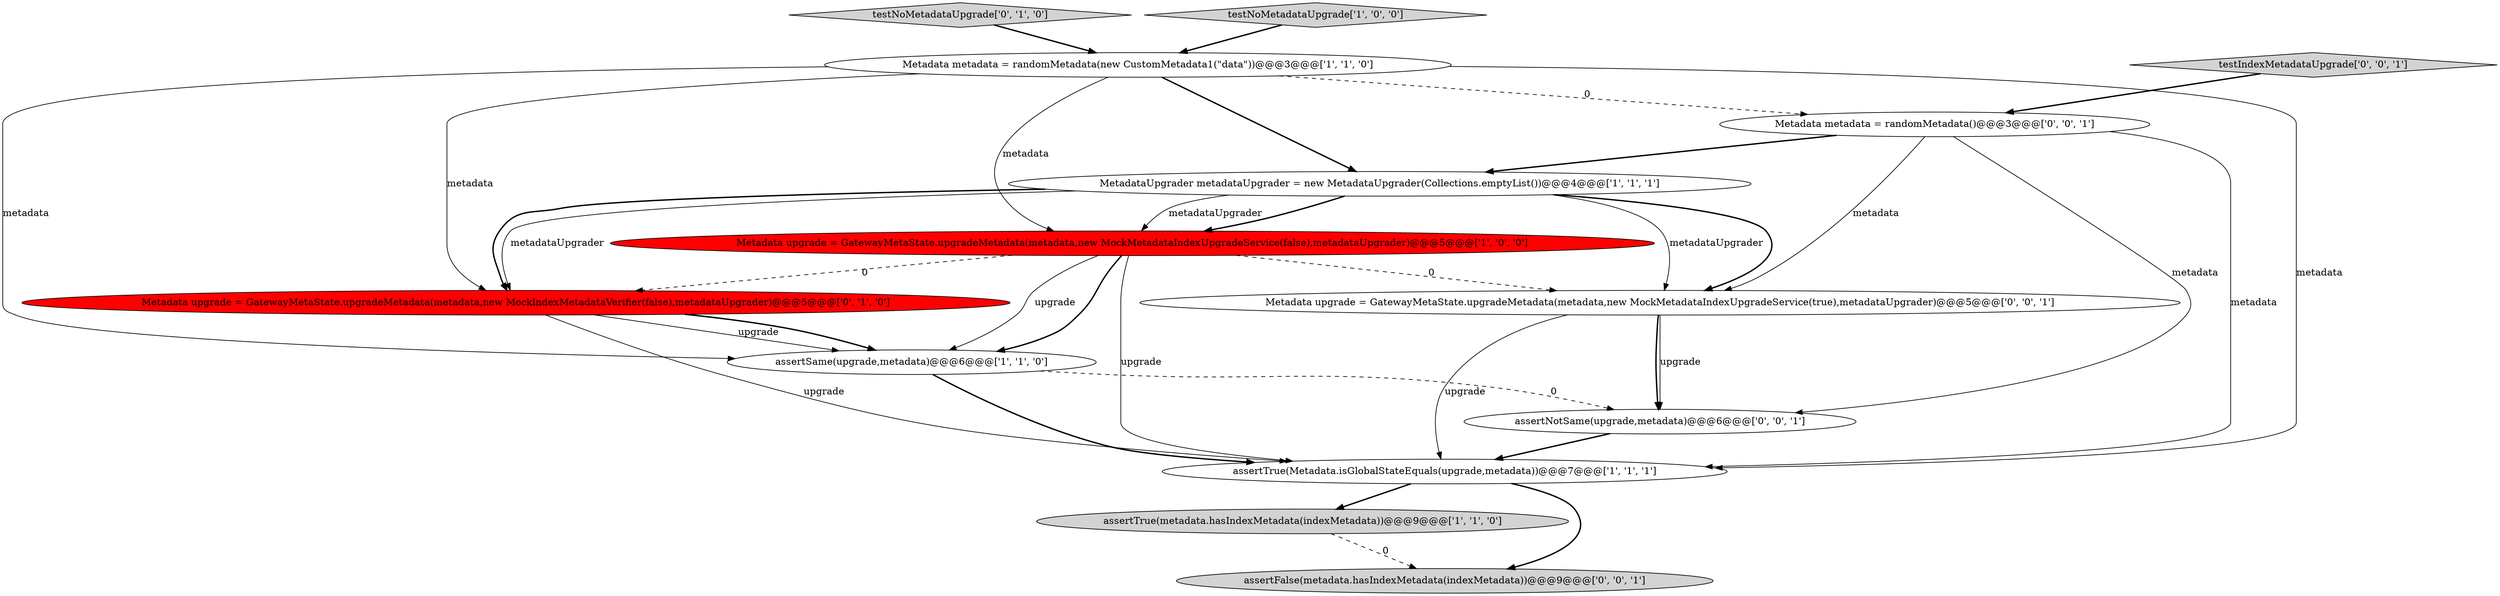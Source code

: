 digraph {
0 [style = filled, label = "assertTrue(metadata.hasIndexMetadata(indexMetadata))@@@9@@@['1', '1', '0']", fillcolor = lightgray, shape = ellipse image = "AAA0AAABBB1BBB"];
8 [style = filled, label = "testNoMetadataUpgrade['0', '1', '0']", fillcolor = lightgray, shape = diamond image = "AAA0AAABBB2BBB"];
6 [style = filled, label = "MetadataUpgrader metadataUpgrader = new MetadataUpgrader(Collections.emptyList())@@@4@@@['1', '1', '1']", fillcolor = white, shape = ellipse image = "AAA0AAABBB1BBB"];
1 [style = filled, label = "testNoMetadataUpgrade['1', '0', '0']", fillcolor = lightgray, shape = diamond image = "AAA0AAABBB1BBB"];
2 [style = filled, label = "assertTrue(Metadata.isGlobalStateEquals(upgrade,metadata))@@@7@@@['1', '1', '1']", fillcolor = white, shape = ellipse image = "AAA0AAABBB1BBB"];
3 [style = filled, label = "assertSame(upgrade,metadata)@@@6@@@['1', '1', '0']", fillcolor = white, shape = ellipse image = "AAA0AAABBB1BBB"];
5 [style = filled, label = "Metadata metadata = randomMetadata(new CustomMetadata1(\"data\"))@@@3@@@['1', '1', '0']", fillcolor = white, shape = ellipse image = "AAA0AAABBB1BBB"];
13 [style = filled, label = "assertFalse(metadata.hasIndexMetadata(indexMetadata))@@@9@@@['0', '0', '1']", fillcolor = lightgray, shape = ellipse image = "AAA0AAABBB3BBB"];
9 [style = filled, label = "Metadata metadata = randomMetadata()@@@3@@@['0', '0', '1']", fillcolor = white, shape = ellipse image = "AAA0AAABBB3BBB"];
10 [style = filled, label = "Metadata upgrade = GatewayMetaState.upgradeMetadata(metadata,new MockMetadataIndexUpgradeService(true),metadataUpgrader)@@@5@@@['0', '0', '1']", fillcolor = white, shape = ellipse image = "AAA0AAABBB3BBB"];
11 [style = filled, label = "assertNotSame(upgrade,metadata)@@@6@@@['0', '0', '1']", fillcolor = white, shape = ellipse image = "AAA0AAABBB3BBB"];
12 [style = filled, label = "testIndexMetadataUpgrade['0', '0', '1']", fillcolor = lightgray, shape = diamond image = "AAA0AAABBB3BBB"];
7 [style = filled, label = "Metadata upgrade = GatewayMetaState.upgradeMetadata(metadata,new MockIndexMetadataVerifier(false),metadataUpgrader)@@@5@@@['0', '1', '0']", fillcolor = red, shape = ellipse image = "AAA1AAABBB2BBB"];
4 [style = filled, label = "Metadata upgrade = GatewayMetaState.upgradeMetadata(metadata,new MockMetadataIndexUpgradeService(false),metadataUpgrader)@@@5@@@['1', '0', '0']", fillcolor = red, shape = ellipse image = "AAA1AAABBB1BBB"];
1->5 [style = bold, label=""];
4->3 [style = bold, label=""];
7->3 [style = solid, label="upgrade"];
10->11 [style = solid, label="upgrade"];
5->9 [style = dashed, label="0"];
5->2 [style = solid, label="metadata"];
9->10 [style = solid, label="metadata"];
12->9 [style = bold, label=""];
4->2 [style = solid, label="upgrade"];
11->2 [style = bold, label=""];
7->3 [style = bold, label=""];
6->10 [style = solid, label="metadataUpgrader"];
9->6 [style = bold, label=""];
2->13 [style = bold, label=""];
5->4 [style = solid, label="metadata"];
9->11 [style = solid, label="metadata"];
6->4 [style = bold, label=""];
7->2 [style = solid, label="upgrade"];
2->0 [style = bold, label=""];
5->6 [style = bold, label=""];
3->2 [style = bold, label=""];
8->5 [style = bold, label=""];
4->7 [style = dashed, label="0"];
6->10 [style = bold, label=""];
0->13 [style = dashed, label="0"];
5->3 [style = solid, label="metadata"];
5->7 [style = solid, label="metadata"];
6->7 [style = solid, label="metadataUpgrader"];
10->2 [style = solid, label="upgrade"];
6->4 [style = solid, label="metadataUpgrader"];
6->7 [style = bold, label=""];
4->10 [style = dashed, label="0"];
4->3 [style = solid, label="upgrade"];
9->2 [style = solid, label="metadata"];
3->11 [style = dashed, label="0"];
10->11 [style = bold, label=""];
}
